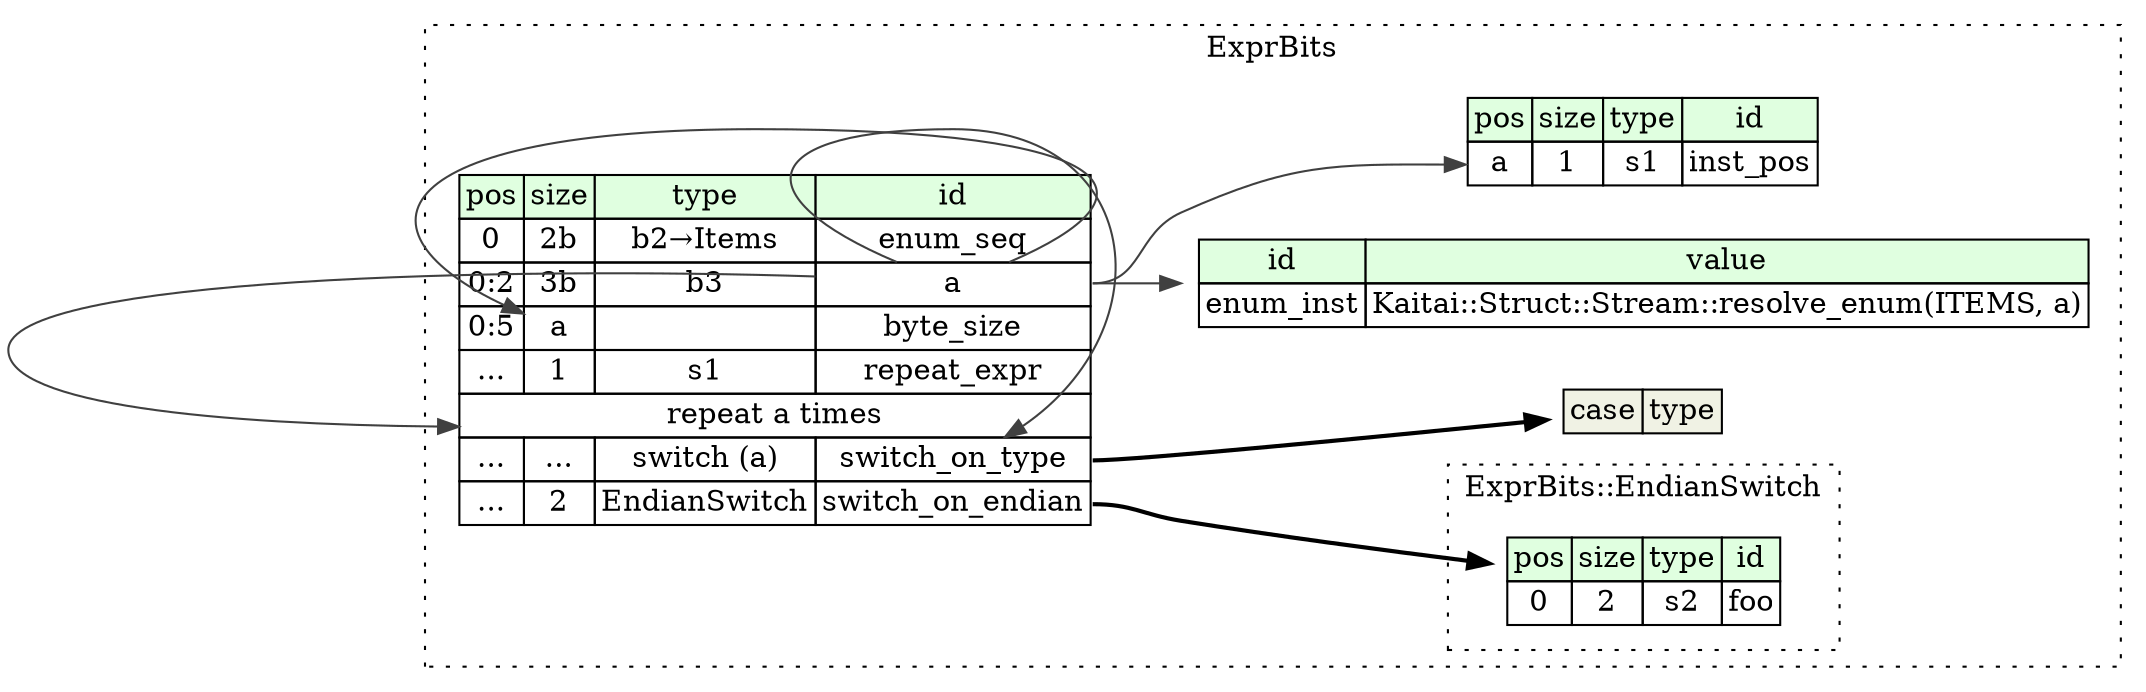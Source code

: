 digraph {
	rankdir=LR;
	node [shape=plaintext];
	subgraph cluster__expr_bits {
		label="ExprBits";
		graph[style=dotted];

		expr_bits__seq [label=<<TABLE BORDER="0" CELLBORDER="1" CELLSPACING="0">
			<TR><TD BGCOLOR="#E0FFE0">pos</TD><TD BGCOLOR="#E0FFE0">size</TD><TD BGCOLOR="#E0FFE0">type</TD><TD BGCOLOR="#E0FFE0">id</TD></TR>
			<TR><TD PORT="enum_seq_pos">0</TD><TD PORT="enum_seq_size">2b</TD><TD>b2→Items</TD><TD PORT="enum_seq_type">enum_seq</TD></TR>
			<TR><TD PORT="a_pos">0:2</TD><TD PORT="a_size">3b</TD><TD>b3</TD><TD PORT="a_type">a</TD></TR>
			<TR><TD PORT="byte_size_pos">0:5</TD><TD PORT="byte_size_size">a</TD><TD></TD><TD PORT="byte_size_type">byte_size</TD></TR>
			<TR><TD PORT="repeat_expr_pos">...</TD><TD PORT="repeat_expr_size">1</TD><TD>s1</TD><TD PORT="repeat_expr_type">repeat_expr</TD></TR>
			<TR><TD COLSPAN="4" PORT="repeat_expr__repeat">repeat a times</TD></TR>
			<TR><TD PORT="switch_on_type_pos">...</TD><TD PORT="switch_on_type_size">...</TD><TD>switch (a)</TD><TD PORT="switch_on_type_type">switch_on_type</TD></TR>
			<TR><TD PORT="switch_on_endian_pos">...</TD><TD PORT="switch_on_endian_size">2</TD><TD>EndianSwitch</TD><TD PORT="switch_on_endian_type">switch_on_endian</TD></TR>
		</TABLE>>];
		expr_bits__inst__enum_inst [label=<<TABLE BORDER="0" CELLBORDER="1" CELLSPACING="0">
			<TR><TD BGCOLOR="#E0FFE0">id</TD><TD BGCOLOR="#E0FFE0">value</TD></TR>
			<TR><TD>enum_inst</TD><TD>Kaitai::Struct::Stream::resolve_enum(ITEMS, a)</TD></TR>
		</TABLE>>];
		expr_bits__inst__inst_pos [label=<<TABLE BORDER="0" CELLBORDER="1" CELLSPACING="0">
			<TR><TD BGCOLOR="#E0FFE0">pos</TD><TD BGCOLOR="#E0FFE0">size</TD><TD BGCOLOR="#E0FFE0">type</TD><TD BGCOLOR="#E0FFE0">id</TD></TR>
			<TR><TD PORT="inst_pos_pos">a</TD><TD PORT="inst_pos_size">1</TD><TD>s1</TD><TD PORT="inst_pos_type">inst_pos</TD></TR>
		</TABLE>>];
expr_bits__seq_switch_on_type_switch [label=<<TABLE BORDER="0" CELLBORDER="1" CELLSPACING="0">
	<TR><TD BGCOLOR="#F0F2E4">case</TD><TD BGCOLOR="#F0F2E4">type</TD></TR>
</TABLE>>];
		subgraph cluster__endian_switch {
			label="ExprBits::EndianSwitch";
			graph[style=dotted];

			endian_switch__seq [label=<<TABLE BORDER="0" CELLBORDER="1" CELLSPACING="0">
				<TR><TD BGCOLOR="#E0FFE0">pos</TD><TD BGCOLOR="#E0FFE0">size</TD><TD BGCOLOR="#E0FFE0">type</TD><TD BGCOLOR="#E0FFE0">id</TD></TR>
				<TR><TD PORT="foo_pos">0</TD><TD PORT="foo_size">2</TD><TD>s2</TD><TD PORT="foo_type">foo</TD></TR>
			</TABLE>>];
		}
	}
	expr_bits__seq:a_type -> expr_bits__seq:byte_size_size [color="#404040"];
	expr_bits__seq:a_type -> expr_bits__seq:repeat_expr__repeat [color="#404040"];
	expr_bits__seq:switch_on_type_type -> expr_bits__seq_switch_on_type_switch [style=bold];
	expr_bits__seq:a_type -> expr_bits__seq:switch_on_type_type [color="#404040"];
	expr_bits__seq:switch_on_endian_type -> endian_switch__seq [style=bold];
	expr_bits__seq:a_type -> expr_bits__inst__enum_inst [color="#404040"];
	expr_bits__seq:a_type -> expr_bits__inst__inst_pos:inst_pos_pos [color="#404040"];
}

